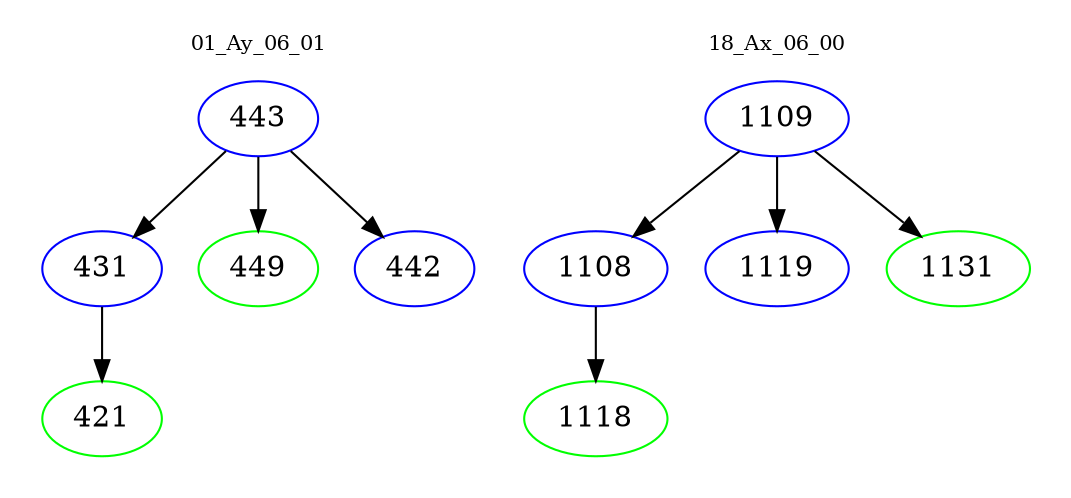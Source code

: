 digraph{
subgraph cluster_0 {
color = white
label = "01_Ay_06_01";
fontsize=10;
T0_443 [label="443", color="blue"]
T0_443 -> T0_431 [color="black"]
T0_431 [label="431", color="blue"]
T0_431 -> T0_421 [color="black"]
T0_421 [label="421", color="green"]
T0_443 -> T0_449 [color="black"]
T0_449 [label="449", color="green"]
T0_443 -> T0_442 [color="black"]
T0_442 [label="442", color="blue"]
}
subgraph cluster_1 {
color = white
label = "18_Ax_06_00";
fontsize=10;
T1_1109 [label="1109", color="blue"]
T1_1109 -> T1_1108 [color="black"]
T1_1108 [label="1108", color="blue"]
T1_1108 -> T1_1118 [color="black"]
T1_1118 [label="1118", color="green"]
T1_1109 -> T1_1119 [color="black"]
T1_1119 [label="1119", color="blue"]
T1_1109 -> T1_1131 [color="black"]
T1_1131 [label="1131", color="green"]
}
}

